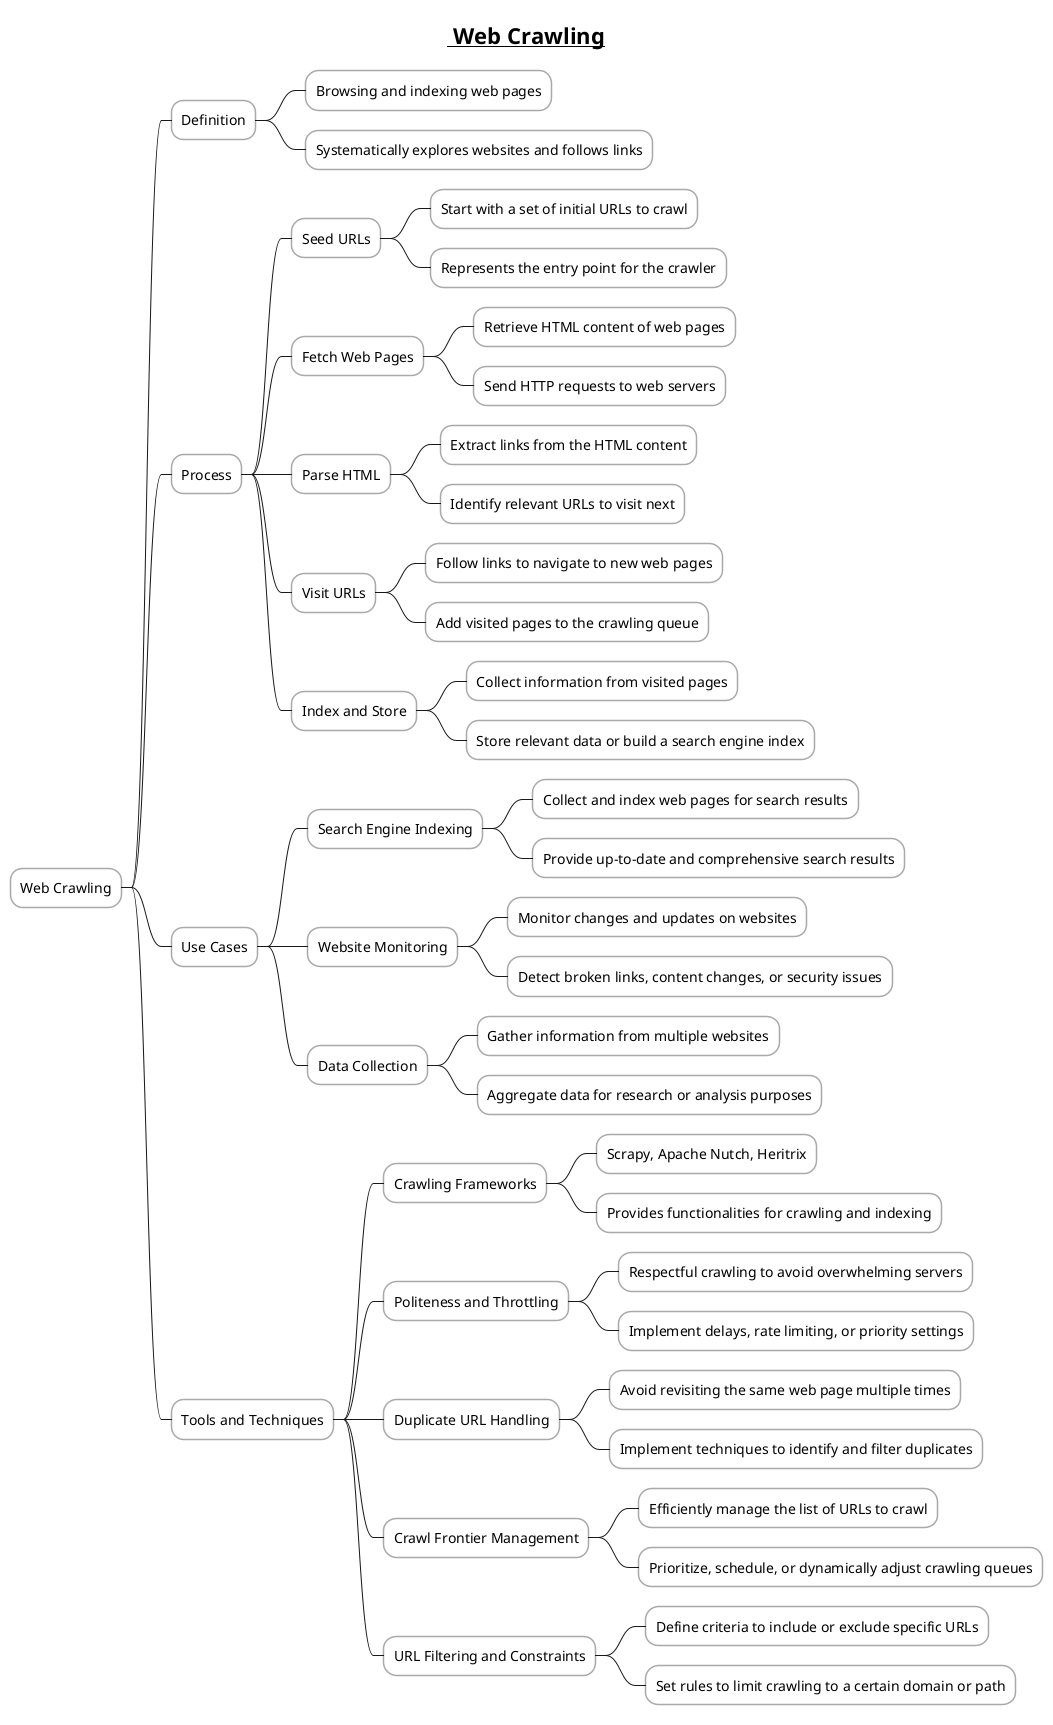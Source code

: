 @startmindmap

skinparam node {
    BorderColor DarkGray
    BackgroundColor White
}

skinparam connector {
    LineColor DarkGray
}

title =__ Web Crawling__
* Web Crawling

** Definition
*** Browsing and indexing web pages
*** Systematically explores websites and follows links

** Process

*** Seed URLs
**** Start with a set of initial URLs to crawl
**** Represents the entry point for the crawler

*** Fetch Web Pages
**** Retrieve HTML content of web pages
**** Send HTTP requests to web servers

*** Parse HTML
**** Extract links from the HTML content
**** Identify relevant URLs to visit next

*** Visit URLs
**** Follow links to navigate to new web pages
**** Add visited pages to the crawling queue

*** Index and Store
**** Collect information from visited pages
**** Store relevant data or build a search engine index

** Use Cases

*** Search Engine Indexing
**** Collect and index web pages for search results
**** Provide up-to-date and comprehensive search results

*** Website Monitoring
**** Monitor changes and updates on websites
**** Detect broken links, content changes, or security issues

*** Data Collection
**** Gather information from multiple websites
**** Aggregate data for research or analysis purposes

** Tools and Techniques

*** Crawling Frameworks
**** Scrapy, Apache Nutch, Heritrix
**** Provides functionalities for crawling and indexing

*** Politeness and Throttling
**** Respectful crawling to avoid overwhelming servers
**** Implement delays, rate limiting, or priority settings

*** Duplicate URL Handling
**** Avoid revisiting the same web page multiple times
**** Implement techniques to identify and filter duplicates

*** Crawl Frontier Management
**** Efficiently manage the list of URLs to crawl
**** Prioritize, schedule, or dynamically adjust crawling queues

*** URL Filtering and Constraints
**** Define criteria to include or exclude specific URLs
**** Set rules to limit crawling to a certain domain or path

@endmindmap
